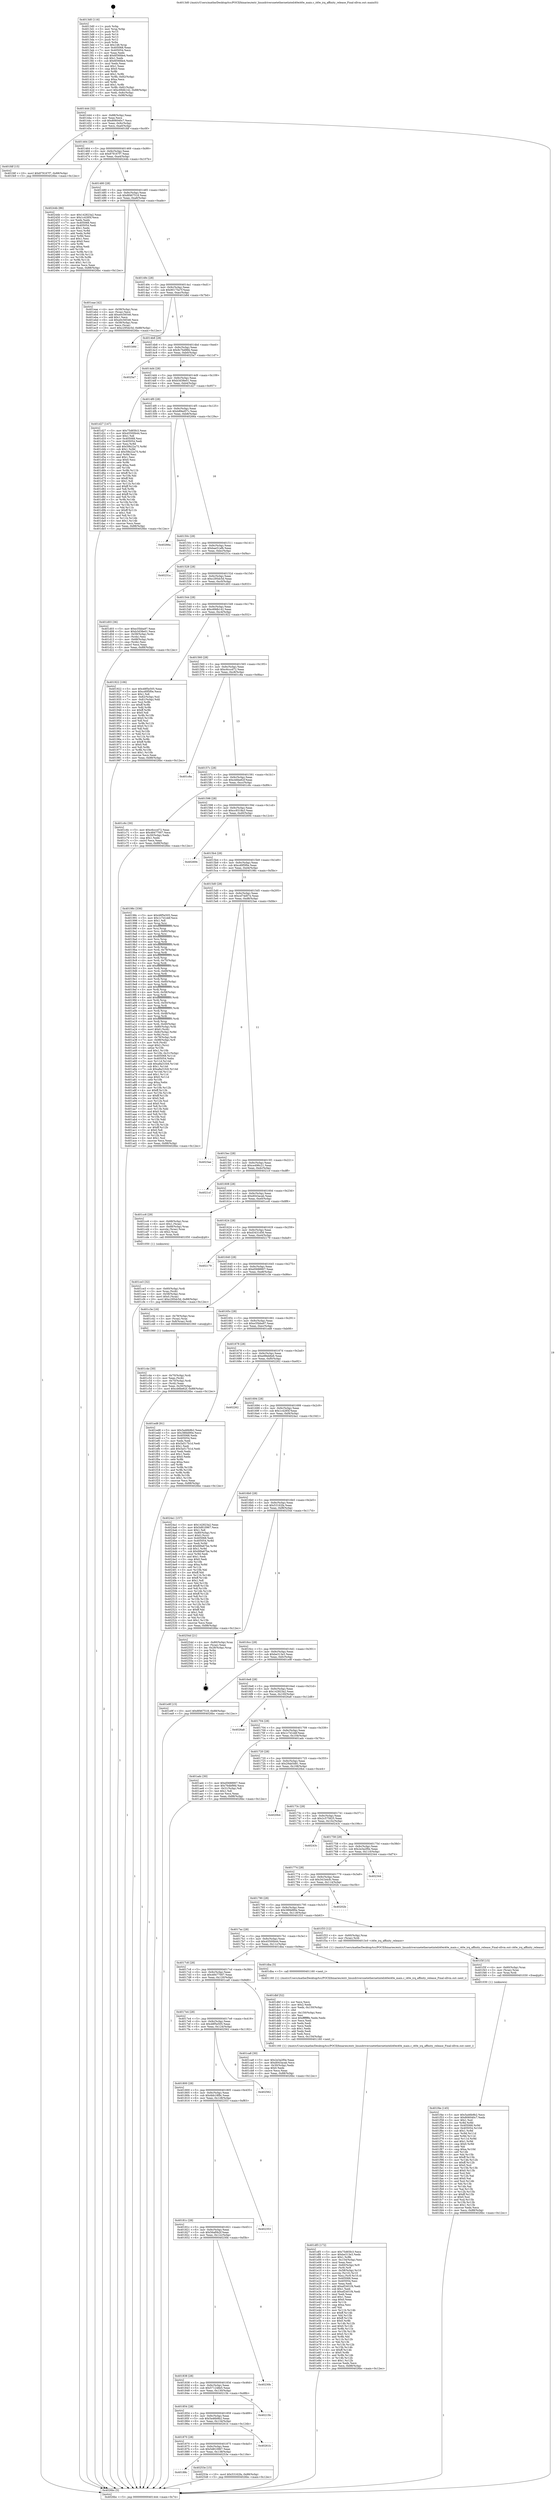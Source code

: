 digraph "0x4013d0" {
  label = "0x4013d0 (/mnt/c/Users/mathe/Desktop/tcc/POCII/binaries/extr_linuxdriversnetethernetinteli40ei40e_main.c_i40e_irq_affinity_release_Final-ollvm.out::main(0))"
  labelloc = "t"
  node[shape=record]

  Entry [label="",width=0.3,height=0.3,shape=circle,fillcolor=black,style=filled]
  "0x401444" [label="{
     0x401444 [32]\l
     | [instrs]\l
     &nbsp;&nbsp;0x401444 \<+6\>: mov -0x88(%rbp),%eax\l
     &nbsp;&nbsp;0x40144a \<+2\>: mov %eax,%ecx\l
     &nbsp;&nbsp;0x40144c \<+6\>: sub $0x806040c7,%ecx\l
     &nbsp;&nbsp;0x401452 \<+6\>: mov %eax,-0x9c(%rbp)\l
     &nbsp;&nbsp;0x401458 \<+6\>: mov %ecx,-0xa0(%rbp)\l
     &nbsp;&nbsp;0x40145e \<+6\>: je 0000000000401fdf \<main+0xc0f\>\l
  }"]
  "0x401fdf" [label="{
     0x401fdf [15]\l
     | [instrs]\l
     &nbsp;&nbsp;0x401fdf \<+10\>: movl $0x879167f7,-0x88(%rbp)\l
     &nbsp;&nbsp;0x401fe9 \<+5\>: jmp 00000000004026bc \<main+0x12ec\>\l
  }"]
  "0x401464" [label="{
     0x401464 [28]\l
     | [instrs]\l
     &nbsp;&nbsp;0x401464 \<+5\>: jmp 0000000000401469 \<main+0x99\>\l
     &nbsp;&nbsp;0x401469 \<+6\>: mov -0x9c(%rbp),%eax\l
     &nbsp;&nbsp;0x40146f \<+5\>: sub $0x879167f7,%eax\l
     &nbsp;&nbsp;0x401474 \<+6\>: mov %eax,-0xa4(%rbp)\l
     &nbsp;&nbsp;0x40147a \<+6\>: je 000000000040244b \<main+0x107b\>\l
  }"]
  Exit [label="",width=0.3,height=0.3,shape=circle,fillcolor=black,style=filled,peripheries=2]
  "0x40244b" [label="{
     0x40244b [86]\l
     | [instrs]\l
     &nbsp;&nbsp;0x40244b \<+5\>: mov $0x142823a2,%eax\l
     &nbsp;&nbsp;0x402450 \<+5\>: mov $0x1c4285f,%ecx\l
     &nbsp;&nbsp;0x402455 \<+2\>: xor %edx,%edx\l
     &nbsp;&nbsp;0x402457 \<+7\>: mov 0x405068,%esi\l
     &nbsp;&nbsp;0x40245e \<+7\>: mov 0x405054,%edi\l
     &nbsp;&nbsp;0x402465 \<+3\>: sub $0x1,%edx\l
     &nbsp;&nbsp;0x402468 \<+3\>: mov %esi,%r8d\l
     &nbsp;&nbsp;0x40246b \<+3\>: add %edx,%r8d\l
     &nbsp;&nbsp;0x40246e \<+4\>: imul %r8d,%esi\l
     &nbsp;&nbsp;0x402472 \<+3\>: and $0x1,%esi\l
     &nbsp;&nbsp;0x402475 \<+3\>: cmp $0x0,%esi\l
     &nbsp;&nbsp;0x402478 \<+4\>: sete %r9b\l
     &nbsp;&nbsp;0x40247c \<+3\>: cmp $0xa,%edi\l
     &nbsp;&nbsp;0x40247f \<+4\>: setl %r10b\l
     &nbsp;&nbsp;0x402483 \<+3\>: mov %r9b,%r11b\l
     &nbsp;&nbsp;0x402486 \<+3\>: and %r10b,%r11b\l
     &nbsp;&nbsp;0x402489 \<+3\>: xor %r10b,%r9b\l
     &nbsp;&nbsp;0x40248c \<+3\>: or %r9b,%r11b\l
     &nbsp;&nbsp;0x40248f \<+4\>: test $0x1,%r11b\l
     &nbsp;&nbsp;0x402493 \<+3\>: cmovne %ecx,%eax\l
     &nbsp;&nbsp;0x402496 \<+6\>: mov %eax,-0x88(%rbp)\l
     &nbsp;&nbsp;0x40249c \<+5\>: jmp 00000000004026bc \<main+0x12ec\>\l
  }"]
  "0x401480" [label="{
     0x401480 [28]\l
     | [instrs]\l
     &nbsp;&nbsp;0x401480 \<+5\>: jmp 0000000000401485 \<main+0xb5\>\l
     &nbsp;&nbsp;0x401485 \<+6\>: mov -0x9c(%rbp),%eax\l
     &nbsp;&nbsp;0x40148b \<+5\>: sub $0x8f467518,%eax\l
     &nbsp;&nbsp;0x401490 \<+6\>: mov %eax,-0xa8(%rbp)\l
     &nbsp;&nbsp;0x401496 \<+6\>: je 0000000000401eae \<main+0xade\>\l
  }"]
  "0x40188c" [label="{
     0x40188c\l
  }", style=dashed]
  "0x401eae" [label="{
     0x401eae [42]\l
     | [instrs]\l
     &nbsp;&nbsp;0x401eae \<+4\>: mov -0x58(%rbp),%rax\l
     &nbsp;&nbsp;0x401eb2 \<+2\>: mov (%rax),%ecx\l
     &nbsp;&nbsp;0x401eb4 \<+6\>: add $0xe0c56546,%ecx\l
     &nbsp;&nbsp;0x401eba \<+3\>: add $0x1,%ecx\l
     &nbsp;&nbsp;0x401ebd \<+6\>: sub $0xe0c56546,%ecx\l
     &nbsp;&nbsp;0x401ec3 \<+4\>: mov -0x58(%rbp),%rax\l
     &nbsp;&nbsp;0x401ec7 \<+2\>: mov %ecx,(%rax)\l
     &nbsp;&nbsp;0x401ec9 \<+10\>: movl $0xc295dc5d,-0x88(%rbp)\l
     &nbsp;&nbsp;0x401ed3 \<+5\>: jmp 00000000004026bc \<main+0x12ec\>\l
  }"]
  "0x40149c" [label="{
     0x40149c [28]\l
     | [instrs]\l
     &nbsp;&nbsp;0x40149c \<+5\>: jmp 00000000004014a1 \<main+0xd1\>\l
     &nbsp;&nbsp;0x4014a1 \<+6\>: mov -0x9c(%rbp),%eax\l
     &nbsp;&nbsp;0x4014a7 \<+5\>: sub $0x90175e7f,%eax\l
     &nbsp;&nbsp;0x4014ac \<+6\>: mov %eax,-0xac(%rbp)\l
     &nbsp;&nbsp;0x4014b2 \<+6\>: je 0000000000401b8d \<main+0x7bd\>\l
  }"]
  "0x40253e" [label="{
     0x40253e [15]\l
     | [instrs]\l
     &nbsp;&nbsp;0x40253e \<+10\>: movl $0x53162fa,-0x88(%rbp)\l
     &nbsp;&nbsp;0x402548 \<+5\>: jmp 00000000004026bc \<main+0x12ec\>\l
  }"]
  "0x401b8d" [label="{
     0x401b8d\l
  }", style=dashed]
  "0x4014b8" [label="{
     0x4014b8 [28]\l
     | [instrs]\l
     &nbsp;&nbsp;0x4014b8 \<+5\>: jmp 00000000004014bd \<main+0xed\>\l
     &nbsp;&nbsp;0x4014bd \<+6\>: mov -0x9c(%rbp),%eax\l
     &nbsp;&nbsp;0x4014c3 \<+5\>: sub $0x9c7bd96b,%eax\l
     &nbsp;&nbsp;0x4014c8 \<+6\>: mov %eax,-0xb0(%rbp)\l
     &nbsp;&nbsp;0x4014ce \<+6\>: je 00000000004025a7 \<main+0x11d7\>\l
  }"]
  "0x401870" [label="{
     0x401870 [28]\l
     | [instrs]\l
     &nbsp;&nbsp;0x401870 \<+5\>: jmp 0000000000401875 \<main+0x4a5\>\l
     &nbsp;&nbsp;0x401875 \<+6\>: mov -0x9c(%rbp),%eax\l
     &nbsp;&nbsp;0x40187b \<+5\>: sub $0x5d810967,%eax\l
     &nbsp;&nbsp;0x401880 \<+6\>: mov %eax,-0x138(%rbp)\l
     &nbsp;&nbsp;0x401886 \<+6\>: je 000000000040253e \<main+0x116e\>\l
  }"]
  "0x4025a7" [label="{
     0x4025a7\l
  }", style=dashed]
  "0x4014d4" [label="{
     0x4014d4 [28]\l
     | [instrs]\l
     &nbsp;&nbsp;0x4014d4 \<+5\>: jmp 00000000004014d9 \<main+0x109\>\l
     &nbsp;&nbsp;0x4014d9 \<+6\>: mov -0x9c(%rbp),%eax\l
     &nbsp;&nbsp;0x4014df \<+5\>: sub $0xb3d38e01,%eax\l
     &nbsp;&nbsp;0x4014e4 \<+6\>: mov %eax,-0xb4(%rbp)\l
     &nbsp;&nbsp;0x4014ea \<+6\>: je 0000000000401d27 \<main+0x957\>\l
  }"]
  "0x40261b" [label="{
     0x40261b\l
  }", style=dashed]
  "0x401d27" [label="{
     0x401d27 [147]\l
     | [instrs]\l
     &nbsp;&nbsp;0x401d27 \<+5\>: mov $0x75d65fc3,%eax\l
     &nbsp;&nbsp;0x401d2c \<+5\>: mov $0x45500b44,%ecx\l
     &nbsp;&nbsp;0x401d31 \<+2\>: mov $0x1,%dl\l
     &nbsp;&nbsp;0x401d33 \<+7\>: mov 0x405068,%esi\l
     &nbsp;&nbsp;0x401d3a \<+7\>: mov 0x405054,%edi\l
     &nbsp;&nbsp;0x401d41 \<+3\>: mov %esi,%r8d\l
     &nbsp;&nbsp;0x401d44 \<+7\>: add $0x59b22a75,%r8d\l
     &nbsp;&nbsp;0x401d4b \<+4\>: sub $0x1,%r8d\l
     &nbsp;&nbsp;0x401d4f \<+7\>: sub $0x59b22a75,%r8d\l
     &nbsp;&nbsp;0x401d56 \<+4\>: imul %r8d,%esi\l
     &nbsp;&nbsp;0x401d5a \<+3\>: and $0x1,%esi\l
     &nbsp;&nbsp;0x401d5d \<+3\>: cmp $0x0,%esi\l
     &nbsp;&nbsp;0x401d60 \<+4\>: sete %r9b\l
     &nbsp;&nbsp;0x401d64 \<+3\>: cmp $0xa,%edi\l
     &nbsp;&nbsp;0x401d67 \<+4\>: setl %r10b\l
     &nbsp;&nbsp;0x401d6b \<+3\>: mov %r9b,%r11b\l
     &nbsp;&nbsp;0x401d6e \<+4\>: xor $0xff,%r11b\l
     &nbsp;&nbsp;0x401d72 \<+3\>: mov %r10b,%bl\l
     &nbsp;&nbsp;0x401d75 \<+3\>: xor $0xff,%bl\l
     &nbsp;&nbsp;0x401d78 \<+3\>: xor $0x1,%dl\l
     &nbsp;&nbsp;0x401d7b \<+3\>: mov %r11b,%r14b\l
     &nbsp;&nbsp;0x401d7e \<+4\>: and $0xff,%r14b\l
     &nbsp;&nbsp;0x401d82 \<+3\>: and %dl,%r9b\l
     &nbsp;&nbsp;0x401d85 \<+3\>: mov %bl,%r15b\l
     &nbsp;&nbsp;0x401d88 \<+4\>: and $0xff,%r15b\l
     &nbsp;&nbsp;0x401d8c \<+3\>: and %dl,%r10b\l
     &nbsp;&nbsp;0x401d8f \<+3\>: or %r9b,%r14b\l
     &nbsp;&nbsp;0x401d92 \<+3\>: or %r10b,%r15b\l
     &nbsp;&nbsp;0x401d95 \<+3\>: xor %r15b,%r14b\l
     &nbsp;&nbsp;0x401d98 \<+3\>: or %bl,%r11b\l
     &nbsp;&nbsp;0x401d9b \<+4\>: xor $0xff,%r11b\l
     &nbsp;&nbsp;0x401d9f \<+3\>: or $0x1,%dl\l
     &nbsp;&nbsp;0x401da2 \<+3\>: and %dl,%r11b\l
     &nbsp;&nbsp;0x401da5 \<+3\>: or %r11b,%r14b\l
     &nbsp;&nbsp;0x401da8 \<+4\>: test $0x1,%r14b\l
     &nbsp;&nbsp;0x401dac \<+3\>: cmovne %ecx,%eax\l
     &nbsp;&nbsp;0x401daf \<+6\>: mov %eax,-0x88(%rbp)\l
     &nbsp;&nbsp;0x401db5 \<+5\>: jmp 00000000004026bc \<main+0x12ec\>\l
  }"]
  "0x4014f0" [label="{
     0x4014f0 [28]\l
     | [instrs]\l
     &nbsp;&nbsp;0x4014f0 \<+5\>: jmp 00000000004014f5 \<main+0x125\>\l
     &nbsp;&nbsp;0x4014f5 \<+6\>: mov -0x9c(%rbp),%eax\l
     &nbsp;&nbsp;0x4014fb \<+5\>: sub $0xb89ed57c,%eax\l
     &nbsp;&nbsp;0x401500 \<+6\>: mov %eax,-0xb8(%rbp)\l
     &nbsp;&nbsp;0x401506 \<+6\>: je 000000000040266a \<main+0x129a\>\l
  }"]
  "0x401854" [label="{
     0x401854 [28]\l
     | [instrs]\l
     &nbsp;&nbsp;0x401854 \<+5\>: jmp 0000000000401859 \<main+0x489\>\l
     &nbsp;&nbsp;0x401859 \<+6\>: mov -0x9c(%rbp),%eax\l
     &nbsp;&nbsp;0x40185f \<+5\>: sub $0x5a46b9b2,%eax\l
     &nbsp;&nbsp;0x401864 \<+6\>: mov %eax,-0x134(%rbp)\l
     &nbsp;&nbsp;0x40186a \<+6\>: je 000000000040261b \<main+0x124b\>\l
  }"]
  "0x40266a" [label="{
     0x40266a\l
  }", style=dashed]
  "0x40150c" [label="{
     0x40150c [28]\l
     | [instrs]\l
     &nbsp;&nbsp;0x40150c \<+5\>: jmp 0000000000401511 \<main+0x141\>\l
     &nbsp;&nbsp;0x401511 \<+6\>: mov -0x9c(%rbp),%eax\l
     &nbsp;&nbsp;0x401517 \<+5\>: sub $0xbae51afb,%eax\l
     &nbsp;&nbsp;0x40151c \<+6\>: mov %eax,-0xbc(%rbp)\l
     &nbsp;&nbsp;0x401522 \<+6\>: je 000000000040231a \<main+0xf4a\>\l
  }"]
  "0x40215b" [label="{
     0x40215b\l
  }", style=dashed]
  "0x40231a" [label="{
     0x40231a\l
  }", style=dashed]
  "0x401528" [label="{
     0x401528 [28]\l
     | [instrs]\l
     &nbsp;&nbsp;0x401528 \<+5\>: jmp 000000000040152d \<main+0x15d\>\l
     &nbsp;&nbsp;0x40152d \<+6\>: mov -0x9c(%rbp),%eax\l
     &nbsp;&nbsp;0x401533 \<+5\>: sub $0xc295dc5d,%eax\l
     &nbsp;&nbsp;0x401538 \<+6\>: mov %eax,-0xc0(%rbp)\l
     &nbsp;&nbsp;0x40153e \<+6\>: je 0000000000401d03 \<main+0x933\>\l
  }"]
  "0x401838" [label="{
     0x401838 [28]\l
     | [instrs]\l
     &nbsp;&nbsp;0x401838 \<+5\>: jmp 000000000040183d \<main+0x46d\>\l
     &nbsp;&nbsp;0x40183d \<+6\>: mov -0x9c(%rbp),%eax\l
     &nbsp;&nbsp;0x401843 \<+5\>: sub $0x571248e5,%eax\l
     &nbsp;&nbsp;0x401848 \<+6\>: mov %eax,-0x130(%rbp)\l
     &nbsp;&nbsp;0x40184e \<+6\>: je 000000000040215b \<main+0xd8b\>\l
  }"]
  "0x401d03" [label="{
     0x401d03 [36]\l
     | [instrs]\l
     &nbsp;&nbsp;0x401d03 \<+5\>: mov $0xe35bba97,%eax\l
     &nbsp;&nbsp;0x401d08 \<+5\>: mov $0xb3d38e01,%ecx\l
     &nbsp;&nbsp;0x401d0d \<+4\>: mov -0x58(%rbp),%rdx\l
     &nbsp;&nbsp;0x401d11 \<+2\>: mov (%rdx),%esi\l
     &nbsp;&nbsp;0x401d13 \<+4\>: mov -0x68(%rbp),%rdx\l
     &nbsp;&nbsp;0x401d17 \<+2\>: cmp (%rdx),%esi\l
     &nbsp;&nbsp;0x401d19 \<+3\>: cmovl %ecx,%eax\l
     &nbsp;&nbsp;0x401d1c \<+6\>: mov %eax,-0x88(%rbp)\l
     &nbsp;&nbsp;0x401d22 \<+5\>: jmp 00000000004026bc \<main+0x12ec\>\l
  }"]
  "0x401544" [label="{
     0x401544 [28]\l
     | [instrs]\l
     &nbsp;&nbsp;0x401544 \<+5\>: jmp 0000000000401549 \<main+0x179\>\l
     &nbsp;&nbsp;0x401549 \<+6\>: mov -0x9c(%rbp),%eax\l
     &nbsp;&nbsp;0x40154f \<+5\>: sub $0xc69db142,%eax\l
     &nbsp;&nbsp;0x401554 \<+6\>: mov %eax,-0xc4(%rbp)\l
     &nbsp;&nbsp;0x40155a \<+6\>: je 0000000000401922 \<main+0x552\>\l
  }"]
  "0x40230b" [label="{
     0x40230b\l
  }", style=dashed]
  "0x401922" [label="{
     0x401922 [106]\l
     | [instrs]\l
     &nbsp;&nbsp;0x401922 \<+5\>: mov $0x48f5e505,%eax\l
     &nbsp;&nbsp;0x401927 \<+5\>: mov $0xcd0f5f0e,%ecx\l
     &nbsp;&nbsp;0x40192c \<+2\>: mov $0x1,%dl\l
     &nbsp;&nbsp;0x40192e \<+7\>: mov -0x82(%rbp),%sil\l
     &nbsp;&nbsp;0x401935 \<+7\>: mov -0x81(%rbp),%dil\l
     &nbsp;&nbsp;0x40193c \<+3\>: mov %sil,%r8b\l
     &nbsp;&nbsp;0x40193f \<+4\>: xor $0xff,%r8b\l
     &nbsp;&nbsp;0x401943 \<+3\>: mov %dil,%r9b\l
     &nbsp;&nbsp;0x401946 \<+4\>: xor $0xff,%r9b\l
     &nbsp;&nbsp;0x40194a \<+3\>: xor $0x0,%dl\l
     &nbsp;&nbsp;0x40194d \<+3\>: mov %r8b,%r10b\l
     &nbsp;&nbsp;0x401950 \<+4\>: and $0x0,%r10b\l
     &nbsp;&nbsp;0x401954 \<+3\>: and %dl,%sil\l
     &nbsp;&nbsp;0x401957 \<+3\>: mov %r9b,%r11b\l
     &nbsp;&nbsp;0x40195a \<+4\>: and $0x0,%r11b\l
     &nbsp;&nbsp;0x40195e \<+3\>: and %dl,%dil\l
     &nbsp;&nbsp;0x401961 \<+3\>: or %sil,%r10b\l
     &nbsp;&nbsp;0x401964 \<+3\>: or %dil,%r11b\l
     &nbsp;&nbsp;0x401967 \<+3\>: xor %r11b,%r10b\l
     &nbsp;&nbsp;0x40196a \<+3\>: or %r9b,%r8b\l
     &nbsp;&nbsp;0x40196d \<+4\>: xor $0xff,%r8b\l
     &nbsp;&nbsp;0x401971 \<+3\>: or $0x0,%dl\l
     &nbsp;&nbsp;0x401974 \<+3\>: and %dl,%r8b\l
     &nbsp;&nbsp;0x401977 \<+3\>: or %r8b,%r10b\l
     &nbsp;&nbsp;0x40197a \<+4\>: test $0x1,%r10b\l
     &nbsp;&nbsp;0x40197e \<+3\>: cmovne %ecx,%eax\l
     &nbsp;&nbsp;0x401981 \<+6\>: mov %eax,-0x88(%rbp)\l
     &nbsp;&nbsp;0x401987 \<+5\>: jmp 00000000004026bc \<main+0x12ec\>\l
  }"]
  "0x401560" [label="{
     0x401560 [28]\l
     | [instrs]\l
     &nbsp;&nbsp;0x401560 \<+5\>: jmp 0000000000401565 \<main+0x195\>\l
     &nbsp;&nbsp;0x401565 \<+6\>: mov -0x9c(%rbp),%eax\l
     &nbsp;&nbsp;0x40156b \<+5\>: sub $0xc6cccd72,%eax\l
     &nbsp;&nbsp;0x401570 \<+6\>: mov %eax,-0xc8(%rbp)\l
     &nbsp;&nbsp;0x401576 \<+6\>: je 0000000000401c8a \<main+0x8ba\>\l
  }"]
  "0x4026bc" [label="{
     0x4026bc [5]\l
     | [instrs]\l
     &nbsp;&nbsp;0x4026bc \<+5\>: jmp 0000000000401444 \<main+0x74\>\l
  }"]
  "0x4013d0" [label="{
     0x4013d0 [116]\l
     | [instrs]\l
     &nbsp;&nbsp;0x4013d0 \<+1\>: push %rbp\l
     &nbsp;&nbsp;0x4013d1 \<+3\>: mov %rsp,%rbp\l
     &nbsp;&nbsp;0x4013d4 \<+2\>: push %r15\l
     &nbsp;&nbsp;0x4013d6 \<+2\>: push %r14\l
     &nbsp;&nbsp;0x4013d8 \<+2\>: push %r13\l
     &nbsp;&nbsp;0x4013da \<+2\>: push %r12\l
     &nbsp;&nbsp;0x4013dc \<+1\>: push %rbx\l
     &nbsp;&nbsp;0x4013dd \<+7\>: sub $0x148,%rsp\l
     &nbsp;&nbsp;0x4013e4 \<+7\>: mov 0x405068,%eax\l
     &nbsp;&nbsp;0x4013eb \<+7\>: mov 0x405054,%ecx\l
     &nbsp;&nbsp;0x4013f2 \<+2\>: mov %eax,%edx\l
     &nbsp;&nbsp;0x4013f4 \<+6\>: add $0x6f36fde4,%edx\l
     &nbsp;&nbsp;0x4013fa \<+3\>: sub $0x1,%edx\l
     &nbsp;&nbsp;0x4013fd \<+6\>: sub $0x6f36fde4,%edx\l
     &nbsp;&nbsp;0x401403 \<+3\>: imul %edx,%eax\l
     &nbsp;&nbsp;0x401406 \<+3\>: and $0x1,%eax\l
     &nbsp;&nbsp;0x401409 \<+3\>: cmp $0x0,%eax\l
     &nbsp;&nbsp;0x40140c \<+4\>: sete %r8b\l
     &nbsp;&nbsp;0x401410 \<+4\>: and $0x1,%r8b\l
     &nbsp;&nbsp;0x401414 \<+7\>: mov %r8b,-0x82(%rbp)\l
     &nbsp;&nbsp;0x40141b \<+3\>: cmp $0xa,%ecx\l
     &nbsp;&nbsp;0x40141e \<+4\>: setl %r8b\l
     &nbsp;&nbsp;0x401422 \<+4\>: and $0x1,%r8b\l
     &nbsp;&nbsp;0x401426 \<+7\>: mov %r8b,-0x81(%rbp)\l
     &nbsp;&nbsp;0x40142d \<+10\>: movl $0xc69db142,-0x88(%rbp)\l
     &nbsp;&nbsp;0x401437 \<+6\>: mov %edi,-0x8c(%rbp)\l
     &nbsp;&nbsp;0x40143d \<+7\>: mov %rsi,-0x98(%rbp)\l
  }"]
  "0x40181c" [label="{
     0x40181c [28]\l
     | [instrs]\l
     &nbsp;&nbsp;0x40181c \<+5\>: jmp 0000000000401821 \<main+0x451\>\l
     &nbsp;&nbsp;0x401821 \<+6\>: mov -0x9c(%rbp),%eax\l
     &nbsp;&nbsp;0x401827 \<+5\>: sub $0x56af0b2f,%eax\l
     &nbsp;&nbsp;0x40182c \<+6\>: mov %eax,-0x12c(%rbp)\l
     &nbsp;&nbsp;0x401832 \<+6\>: je 000000000040230b \<main+0xf3b\>\l
  }"]
  "0x401c8a" [label="{
     0x401c8a\l
  }", style=dashed]
  "0x40157c" [label="{
     0x40157c [28]\l
     | [instrs]\l
     &nbsp;&nbsp;0x40157c \<+5\>: jmp 0000000000401581 \<main+0x1b1\>\l
     &nbsp;&nbsp;0x401581 \<+6\>: mov -0x9c(%rbp),%eax\l
     &nbsp;&nbsp;0x401587 \<+5\>: sub $0xcb6be62f,%eax\l
     &nbsp;&nbsp;0x40158c \<+6\>: mov %eax,-0xcc(%rbp)\l
     &nbsp;&nbsp;0x401592 \<+6\>: je 0000000000401c6c \<main+0x89c\>\l
  }"]
  "0x402353" [label="{
     0x402353\l
  }", style=dashed]
  "0x401c6c" [label="{
     0x401c6c [30]\l
     | [instrs]\l
     &nbsp;&nbsp;0x401c6c \<+5\>: mov $0xc6cccd72,%eax\l
     &nbsp;&nbsp;0x401c71 \<+5\>: mov $0x48477007,%ecx\l
     &nbsp;&nbsp;0x401c76 \<+3\>: mov -0x30(%rbp),%edx\l
     &nbsp;&nbsp;0x401c79 \<+3\>: cmp $0x1,%edx\l
     &nbsp;&nbsp;0x401c7c \<+3\>: cmovl %ecx,%eax\l
     &nbsp;&nbsp;0x401c7f \<+6\>: mov %eax,-0x88(%rbp)\l
     &nbsp;&nbsp;0x401c85 \<+5\>: jmp 00000000004026bc \<main+0x12ec\>\l
  }"]
  "0x401598" [label="{
     0x401598 [28]\l
     | [instrs]\l
     &nbsp;&nbsp;0x401598 \<+5\>: jmp 000000000040159d \<main+0x1cd\>\l
     &nbsp;&nbsp;0x40159d \<+6\>: mov -0x9c(%rbp),%eax\l
     &nbsp;&nbsp;0x4015a3 \<+5\>: sub $0xcc9318a3,%eax\l
     &nbsp;&nbsp;0x4015a8 \<+6\>: mov %eax,-0xd0(%rbp)\l
     &nbsp;&nbsp;0x4015ae \<+6\>: je 0000000000402694 \<main+0x12c4\>\l
  }"]
  "0x401800" [label="{
     0x401800 [28]\l
     | [instrs]\l
     &nbsp;&nbsp;0x401800 \<+5\>: jmp 0000000000401805 \<main+0x435\>\l
     &nbsp;&nbsp;0x401805 \<+6\>: mov -0x9c(%rbp),%eax\l
     &nbsp;&nbsp;0x40180b \<+5\>: sub $0x4bb18f9c,%eax\l
     &nbsp;&nbsp;0x401810 \<+6\>: mov %eax,-0x128(%rbp)\l
     &nbsp;&nbsp;0x401816 \<+6\>: je 0000000000402353 \<main+0xf83\>\l
  }"]
  "0x402694" [label="{
     0x402694\l
  }", style=dashed]
  "0x4015b4" [label="{
     0x4015b4 [28]\l
     | [instrs]\l
     &nbsp;&nbsp;0x4015b4 \<+5\>: jmp 00000000004015b9 \<main+0x1e9\>\l
     &nbsp;&nbsp;0x4015b9 \<+6\>: mov -0x9c(%rbp),%eax\l
     &nbsp;&nbsp;0x4015bf \<+5\>: sub $0xcd0f5f0e,%eax\l
     &nbsp;&nbsp;0x4015c4 \<+6\>: mov %eax,-0xd4(%rbp)\l
     &nbsp;&nbsp;0x4015ca \<+6\>: je 000000000040198c \<main+0x5bc\>\l
  }"]
  "0x402562" [label="{
     0x402562\l
  }", style=dashed]
  "0x40198c" [label="{
     0x40198c [336]\l
     | [instrs]\l
     &nbsp;&nbsp;0x40198c \<+5\>: mov $0x48f5e505,%eax\l
     &nbsp;&nbsp;0x401991 \<+5\>: mov $0x1c7d1ddf,%ecx\l
     &nbsp;&nbsp;0x401996 \<+2\>: mov $0x1,%dl\l
     &nbsp;&nbsp;0x401998 \<+3\>: mov %rsp,%rsi\l
     &nbsp;&nbsp;0x40199b \<+4\>: add $0xfffffffffffffff0,%rsi\l
     &nbsp;&nbsp;0x40199f \<+3\>: mov %rsi,%rsp\l
     &nbsp;&nbsp;0x4019a2 \<+4\>: mov %rsi,-0x80(%rbp)\l
     &nbsp;&nbsp;0x4019a6 \<+3\>: mov %rsp,%rsi\l
     &nbsp;&nbsp;0x4019a9 \<+4\>: add $0xfffffffffffffff0,%rsi\l
     &nbsp;&nbsp;0x4019ad \<+3\>: mov %rsi,%rsp\l
     &nbsp;&nbsp;0x4019b0 \<+3\>: mov %rsp,%rdi\l
     &nbsp;&nbsp;0x4019b3 \<+4\>: add $0xfffffffffffffff0,%rdi\l
     &nbsp;&nbsp;0x4019b7 \<+3\>: mov %rdi,%rsp\l
     &nbsp;&nbsp;0x4019ba \<+4\>: mov %rdi,-0x78(%rbp)\l
     &nbsp;&nbsp;0x4019be \<+3\>: mov %rsp,%rdi\l
     &nbsp;&nbsp;0x4019c1 \<+4\>: add $0xfffffffffffffff0,%rdi\l
     &nbsp;&nbsp;0x4019c5 \<+3\>: mov %rdi,%rsp\l
     &nbsp;&nbsp;0x4019c8 \<+4\>: mov %rdi,-0x70(%rbp)\l
     &nbsp;&nbsp;0x4019cc \<+3\>: mov %rsp,%rdi\l
     &nbsp;&nbsp;0x4019cf \<+4\>: add $0xfffffffffffffff0,%rdi\l
     &nbsp;&nbsp;0x4019d3 \<+3\>: mov %rdi,%rsp\l
     &nbsp;&nbsp;0x4019d6 \<+4\>: mov %rdi,-0x68(%rbp)\l
     &nbsp;&nbsp;0x4019da \<+3\>: mov %rsp,%rdi\l
     &nbsp;&nbsp;0x4019dd \<+4\>: add $0xfffffffffffffff0,%rdi\l
     &nbsp;&nbsp;0x4019e1 \<+3\>: mov %rdi,%rsp\l
     &nbsp;&nbsp;0x4019e4 \<+4\>: mov %rdi,-0x60(%rbp)\l
     &nbsp;&nbsp;0x4019e8 \<+3\>: mov %rsp,%rdi\l
     &nbsp;&nbsp;0x4019eb \<+4\>: add $0xfffffffffffffff0,%rdi\l
     &nbsp;&nbsp;0x4019ef \<+3\>: mov %rdi,%rsp\l
     &nbsp;&nbsp;0x4019f2 \<+4\>: mov %rdi,-0x58(%rbp)\l
     &nbsp;&nbsp;0x4019f6 \<+3\>: mov %rsp,%rdi\l
     &nbsp;&nbsp;0x4019f9 \<+4\>: add $0xfffffffffffffff0,%rdi\l
     &nbsp;&nbsp;0x4019fd \<+3\>: mov %rdi,%rsp\l
     &nbsp;&nbsp;0x401a00 \<+4\>: mov %rdi,-0x50(%rbp)\l
     &nbsp;&nbsp;0x401a04 \<+3\>: mov %rsp,%rdi\l
     &nbsp;&nbsp;0x401a07 \<+4\>: add $0xfffffffffffffff0,%rdi\l
     &nbsp;&nbsp;0x401a0b \<+3\>: mov %rdi,%rsp\l
     &nbsp;&nbsp;0x401a0e \<+4\>: mov %rdi,-0x48(%rbp)\l
     &nbsp;&nbsp;0x401a12 \<+3\>: mov %rsp,%rdi\l
     &nbsp;&nbsp;0x401a15 \<+4\>: add $0xfffffffffffffff0,%rdi\l
     &nbsp;&nbsp;0x401a19 \<+3\>: mov %rdi,%rsp\l
     &nbsp;&nbsp;0x401a1c \<+4\>: mov %rdi,-0x40(%rbp)\l
     &nbsp;&nbsp;0x401a20 \<+4\>: mov -0x80(%rbp),%rdi\l
     &nbsp;&nbsp;0x401a24 \<+6\>: movl $0x0,(%rdi)\l
     &nbsp;&nbsp;0x401a2a \<+7\>: mov -0x8c(%rbp),%r8d\l
     &nbsp;&nbsp;0x401a31 \<+3\>: mov %r8d,(%rsi)\l
     &nbsp;&nbsp;0x401a34 \<+4\>: mov -0x78(%rbp),%rdi\l
     &nbsp;&nbsp;0x401a38 \<+7\>: mov -0x98(%rbp),%r9\l
     &nbsp;&nbsp;0x401a3f \<+3\>: mov %r9,(%rdi)\l
     &nbsp;&nbsp;0x401a42 \<+3\>: cmpl $0x2,(%rsi)\l
     &nbsp;&nbsp;0x401a45 \<+4\>: setne %r10b\l
     &nbsp;&nbsp;0x401a49 \<+4\>: and $0x1,%r10b\l
     &nbsp;&nbsp;0x401a4d \<+4\>: mov %r10b,-0x31(%rbp)\l
     &nbsp;&nbsp;0x401a51 \<+8\>: mov 0x405068,%r11d\l
     &nbsp;&nbsp;0x401a59 \<+7\>: mov 0x405054,%ebx\l
     &nbsp;&nbsp;0x401a60 \<+3\>: mov %r11d,%r14d\l
     &nbsp;&nbsp;0x401a63 \<+7\>: add $0xa8a31fc6,%r14d\l
     &nbsp;&nbsp;0x401a6a \<+4\>: sub $0x1,%r14d\l
     &nbsp;&nbsp;0x401a6e \<+7\>: sub $0xa8a31fc6,%r14d\l
     &nbsp;&nbsp;0x401a75 \<+4\>: imul %r14d,%r11d\l
     &nbsp;&nbsp;0x401a79 \<+4\>: and $0x1,%r11d\l
     &nbsp;&nbsp;0x401a7d \<+4\>: cmp $0x0,%r11d\l
     &nbsp;&nbsp;0x401a81 \<+4\>: sete %r10b\l
     &nbsp;&nbsp;0x401a85 \<+3\>: cmp $0xa,%ebx\l
     &nbsp;&nbsp;0x401a88 \<+4\>: setl %r15b\l
     &nbsp;&nbsp;0x401a8c \<+3\>: mov %r10b,%r12b\l
     &nbsp;&nbsp;0x401a8f \<+4\>: xor $0xff,%r12b\l
     &nbsp;&nbsp;0x401a93 \<+3\>: mov %r15b,%r13b\l
     &nbsp;&nbsp;0x401a96 \<+4\>: xor $0xff,%r13b\l
     &nbsp;&nbsp;0x401a9a \<+3\>: xor $0x0,%dl\l
     &nbsp;&nbsp;0x401a9d \<+3\>: mov %r12b,%sil\l
     &nbsp;&nbsp;0x401aa0 \<+4\>: and $0x0,%sil\l
     &nbsp;&nbsp;0x401aa4 \<+3\>: and %dl,%r10b\l
     &nbsp;&nbsp;0x401aa7 \<+3\>: mov %r13b,%dil\l
     &nbsp;&nbsp;0x401aaa \<+4\>: and $0x0,%dil\l
     &nbsp;&nbsp;0x401aae \<+3\>: and %dl,%r15b\l
     &nbsp;&nbsp;0x401ab1 \<+3\>: or %r10b,%sil\l
     &nbsp;&nbsp;0x401ab4 \<+3\>: or %r15b,%dil\l
     &nbsp;&nbsp;0x401ab7 \<+3\>: xor %dil,%sil\l
     &nbsp;&nbsp;0x401aba \<+3\>: or %r13b,%r12b\l
     &nbsp;&nbsp;0x401abd \<+4\>: xor $0xff,%r12b\l
     &nbsp;&nbsp;0x401ac1 \<+3\>: or $0x0,%dl\l
     &nbsp;&nbsp;0x401ac4 \<+3\>: and %dl,%r12b\l
     &nbsp;&nbsp;0x401ac7 \<+3\>: or %r12b,%sil\l
     &nbsp;&nbsp;0x401aca \<+4\>: test $0x1,%sil\l
     &nbsp;&nbsp;0x401ace \<+3\>: cmovne %ecx,%eax\l
     &nbsp;&nbsp;0x401ad1 \<+6\>: mov %eax,-0x88(%rbp)\l
     &nbsp;&nbsp;0x401ad7 \<+5\>: jmp 00000000004026bc \<main+0x12ec\>\l
  }"]
  "0x4015d0" [label="{
     0x4015d0 [28]\l
     | [instrs]\l
     &nbsp;&nbsp;0x4015d0 \<+5\>: jmp 00000000004015d5 \<main+0x205\>\l
     &nbsp;&nbsp;0x4015d5 \<+6\>: mov -0x9c(%rbp),%eax\l
     &nbsp;&nbsp;0x4015db \<+5\>: sub $0xcd74d07e,%eax\l
     &nbsp;&nbsp;0x4015e0 \<+6\>: mov %eax,-0xd8(%rbp)\l
     &nbsp;&nbsp;0x4015e6 \<+6\>: je 00000000004023ae \<main+0xfde\>\l
  }"]
  "0x401f4e" [label="{
     0x401f4e [145]\l
     | [instrs]\l
     &nbsp;&nbsp;0x401f4e \<+5\>: mov $0x5a46b9b2,%ecx\l
     &nbsp;&nbsp;0x401f53 \<+5\>: mov $0x806040c7,%edx\l
     &nbsp;&nbsp;0x401f58 \<+3\>: mov $0x1,%sil\l
     &nbsp;&nbsp;0x401f5b \<+3\>: xor %r8d,%r8d\l
     &nbsp;&nbsp;0x401f5e \<+8\>: mov 0x405068,%r9d\l
     &nbsp;&nbsp;0x401f66 \<+8\>: mov 0x405054,%r10d\l
     &nbsp;&nbsp;0x401f6e \<+4\>: sub $0x1,%r8d\l
     &nbsp;&nbsp;0x401f72 \<+3\>: mov %r9d,%r11d\l
     &nbsp;&nbsp;0x401f75 \<+3\>: add %r8d,%r11d\l
     &nbsp;&nbsp;0x401f78 \<+4\>: imul %r11d,%r9d\l
     &nbsp;&nbsp;0x401f7c \<+4\>: and $0x1,%r9d\l
     &nbsp;&nbsp;0x401f80 \<+4\>: cmp $0x0,%r9d\l
     &nbsp;&nbsp;0x401f84 \<+3\>: sete %bl\l
     &nbsp;&nbsp;0x401f87 \<+4\>: cmp $0xa,%r10d\l
     &nbsp;&nbsp;0x401f8b \<+4\>: setl %r14b\l
     &nbsp;&nbsp;0x401f8f \<+3\>: mov %bl,%r15b\l
     &nbsp;&nbsp;0x401f92 \<+4\>: xor $0xff,%r15b\l
     &nbsp;&nbsp;0x401f96 \<+3\>: mov %r14b,%r12b\l
     &nbsp;&nbsp;0x401f99 \<+4\>: xor $0xff,%r12b\l
     &nbsp;&nbsp;0x401f9d \<+4\>: xor $0x0,%sil\l
     &nbsp;&nbsp;0x401fa1 \<+3\>: mov %r15b,%r13b\l
     &nbsp;&nbsp;0x401fa4 \<+4\>: and $0x0,%r13b\l
     &nbsp;&nbsp;0x401fa8 \<+3\>: and %sil,%bl\l
     &nbsp;&nbsp;0x401fab \<+3\>: mov %r12b,%al\l
     &nbsp;&nbsp;0x401fae \<+2\>: and $0x0,%al\l
     &nbsp;&nbsp;0x401fb0 \<+3\>: and %sil,%r14b\l
     &nbsp;&nbsp;0x401fb3 \<+3\>: or %bl,%r13b\l
     &nbsp;&nbsp;0x401fb6 \<+3\>: or %r14b,%al\l
     &nbsp;&nbsp;0x401fb9 \<+3\>: xor %al,%r13b\l
     &nbsp;&nbsp;0x401fbc \<+3\>: or %r12b,%r15b\l
     &nbsp;&nbsp;0x401fbf \<+4\>: xor $0xff,%r15b\l
     &nbsp;&nbsp;0x401fc3 \<+4\>: or $0x0,%sil\l
     &nbsp;&nbsp;0x401fc7 \<+3\>: and %sil,%r15b\l
     &nbsp;&nbsp;0x401fca \<+3\>: or %r15b,%r13b\l
     &nbsp;&nbsp;0x401fcd \<+4\>: test $0x1,%r13b\l
     &nbsp;&nbsp;0x401fd1 \<+3\>: cmovne %edx,%ecx\l
     &nbsp;&nbsp;0x401fd4 \<+6\>: mov %ecx,-0x88(%rbp)\l
     &nbsp;&nbsp;0x401fda \<+5\>: jmp 00000000004026bc \<main+0x12ec\>\l
  }"]
  "0x401f3f" [label="{
     0x401f3f [15]\l
     | [instrs]\l
     &nbsp;&nbsp;0x401f3f \<+4\>: mov -0x60(%rbp),%rax\l
     &nbsp;&nbsp;0x401f43 \<+3\>: mov (%rax),%rax\l
     &nbsp;&nbsp;0x401f46 \<+3\>: mov %rax,%rdi\l
     &nbsp;&nbsp;0x401f49 \<+5\>: call 0000000000401030 \<free@plt\>\l
     | [calls]\l
     &nbsp;&nbsp;0x401030 \{1\} (unknown)\l
  }"]
  "0x4023ae" [label="{
     0x4023ae\l
  }", style=dashed]
  "0x4015ec" [label="{
     0x4015ec [28]\l
     | [instrs]\l
     &nbsp;&nbsp;0x4015ec \<+5\>: jmp 00000000004015f1 \<main+0x221\>\l
     &nbsp;&nbsp;0x4015f1 \<+6\>: mov -0x9c(%rbp),%eax\l
     &nbsp;&nbsp;0x4015f7 \<+5\>: sub $0xce496c21,%eax\l
     &nbsp;&nbsp;0x4015fc \<+6\>: mov %eax,-0xdc(%rbp)\l
     &nbsp;&nbsp;0x401602 \<+6\>: je 00000000004021cf \<main+0xdff\>\l
  }"]
  "0x401df3" [label="{
     0x401df3 [172]\l
     | [instrs]\l
     &nbsp;&nbsp;0x401df3 \<+5\>: mov $0x75d65fc3,%ecx\l
     &nbsp;&nbsp;0x401df8 \<+5\>: mov $0xbe313e3,%edx\l
     &nbsp;&nbsp;0x401dfd \<+3\>: mov $0x1,%r8b\l
     &nbsp;&nbsp;0x401e00 \<+6\>: mov -0x154(%rbp),%esi\l
     &nbsp;&nbsp;0x401e06 \<+3\>: imul %eax,%esi\l
     &nbsp;&nbsp;0x401e09 \<+4\>: mov -0x60(%rbp),%r9\l
     &nbsp;&nbsp;0x401e0d \<+3\>: mov (%r9),%r9\l
     &nbsp;&nbsp;0x401e10 \<+4\>: mov -0x58(%rbp),%r10\l
     &nbsp;&nbsp;0x401e14 \<+3\>: movslq (%r10),%r10\l
     &nbsp;&nbsp;0x401e17 \<+4\>: mov %esi,(%r9,%r10,4)\l
     &nbsp;&nbsp;0x401e1b \<+7\>: mov 0x405068,%eax\l
     &nbsp;&nbsp;0x401e22 \<+7\>: mov 0x405054,%esi\l
     &nbsp;&nbsp;0x401e29 \<+2\>: mov %eax,%edi\l
     &nbsp;&nbsp;0x401e2b \<+6\>: add $0xef2401f4,%edi\l
     &nbsp;&nbsp;0x401e31 \<+3\>: sub $0x1,%edi\l
     &nbsp;&nbsp;0x401e34 \<+6\>: sub $0xef2401f4,%edi\l
     &nbsp;&nbsp;0x401e3a \<+3\>: imul %edi,%eax\l
     &nbsp;&nbsp;0x401e3d \<+3\>: and $0x1,%eax\l
     &nbsp;&nbsp;0x401e40 \<+3\>: cmp $0x0,%eax\l
     &nbsp;&nbsp;0x401e43 \<+4\>: sete %r11b\l
     &nbsp;&nbsp;0x401e47 \<+3\>: cmp $0xa,%esi\l
     &nbsp;&nbsp;0x401e4a \<+3\>: setl %bl\l
     &nbsp;&nbsp;0x401e4d \<+3\>: mov %r11b,%r14b\l
     &nbsp;&nbsp;0x401e50 \<+4\>: xor $0xff,%r14b\l
     &nbsp;&nbsp;0x401e54 \<+3\>: mov %bl,%r15b\l
     &nbsp;&nbsp;0x401e57 \<+4\>: xor $0xff,%r15b\l
     &nbsp;&nbsp;0x401e5b \<+4\>: xor $0x0,%r8b\l
     &nbsp;&nbsp;0x401e5f \<+3\>: mov %r14b,%r12b\l
     &nbsp;&nbsp;0x401e62 \<+4\>: and $0x0,%r12b\l
     &nbsp;&nbsp;0x401e66 \<+3\>: and %r8b,%r11b\l
     &nbsp;&nbsp;0x401e69 \<+3\>: mov %r15b,%r13b\l
     &nbsp;&nbsp;0x401e6c \<+4\>: and $0x0,%r13b\l
     &nbsp;&nbsp;0x401e70 \<+3\>: and %r8b,%bl\l
     &nbsp;&nbsp;0x401e73 \<+3\>: or %r11b,%r12b\l
     &nbsp;&nbsp;0x401e76 \<+3\>: or %bl,%r13b\l
     &nbsp;&nbsp;0x401e79 \<+3\>: xor %r13b,%r12b\l
     &nbsp;&nbsp;0x401e7c \<+3\>: or %r15b,%r14b\l
     &nbsp;&nbsp;0x401e7f \<+4\>: xor $0xff,%r14b\l
     &nbsp;&nbsp;0x401e83 \<+4\>: or $0x0,%r8b\l
     &nbsp;&nbsp;0x401e87 \<+3\>: and %r8b,%r14b\l
     &nbsp;&nbsp;0x401e8a \<+3\>: or %r14b,%r12b\l
     &nbsp;&nbsp;0x401e8d \<+4\>: test $0x1,%r12b\l
     &nbsp;&nbsp;0x401e91 \<+3\>: cmovne %edx,%ecx\l
     &nbsp;&nbsp;0x401e94 \<+6\>: mov %ecx,-0x88(%rbp)\l
     &nbsp;&nbsp;0x401e9a \<+5\>: jmp 00000000004026bc \<main+0x12ec\>\l
  }"]
  "0x4021cf" [label="{
     0x4021cf\l
  }", style=dashed]
  "0x401608" [label="{
     0x401608 [28]\l
     | [instrs]\l
     &nbsp;&nbsp;0x401608 \<+5\>: jmp 000000000040160d \<main+0x23d\>\l
     &nbsp;&nbsp;0x40160d \<+6\>: mov -0x9c(%rbp),%eax\l
     &nbsp;&nbsp;0x401613 \<+5\>: sub $0xd043acab,%eax\l
     &nbsp;&nbsp;0x401618 \<+6\>: mov %eax,-0xe0(%rbp)\l
     &nbsp;&nbsp;0x40161e \<+6\>: je 0000000000401cc6 \<main+0x8f6\>\l
  }"]
  "0x401dbf" [label="{
     0x401dbf [52]\l
     | [instrs]\l
     &nbsp;&nbsp;0x401dbf \<+2\>: xor %ecx,%ecx\l
     &nbsp;&nbsp;0x401dc1 \<+5\>: mov $0x2,%edx\l
     &nbsp;&nbsp;0x401dc6 \<+6\>: mov %edx,-0x150(%rbp)\l
     &nbsp;&nbsp;0x401dcc \<+1\>: cltd\l
     &nbsp;&nbsp;0x401dcd \<+6\>: mov -0x150(%rbp),%esi\l
     &nbsp;&nbsp;0x401dd3 \<+2\>: idiv %esi\l
     &nbsp;&nbsp;0x401dd5 \<+6\>: imul $0xfffffffe,%edx,%edx\l
     &nbsp;&nbsp;0x401ddb \<+2\>: mov %ecx,%edi\l
     &nbsp;&nbsp;0x401ddd \<+2\>: sub %edx,%edi\l
     &nbsp;&nbsp;0x401ddf \<+2\>: mov %ecx,%edx\l
     &nbsp;&nbsp;0x401de1 \<+3\>: sub $0x1,%edx\l
     &nbsp;&nbsp;0x401de4 \<+2\>: add %edx,%edi\l
     &nbsp;&nbsp;0x401de6 \<+2\>: sub %edi,%ecx\l
     &nbsp;&nbsp;0x401de8 \<+6\>: mov %ecx,-0x154(%rbp)\l
     &nbsp;&nbsp;0x401dee \<+5\>: call 0000000000401160 \<next_i\>\l
     | [calls]\l
     &nbsp;&nbsp;0x401160 \{1\} (/mnt/c/Users/mathe/Desktop/tcc/POCII/binaries/extr_linuxdriversnetethernetinteli40ei40e_main.c_i40e_irq_affinity_release_Final-ollvm.out::next_i)\l
  }"]
  "0x401cc6" [label="{
     0x401cc6 [29]\l
     | [instrs]\l
     &nbsp;&nbsp;0x401cc6 \<+4\>: mov -0x68(%rbp),%rax\l
     &nbsp;&nbsp;0x401cca \<+6\>: movl $0x1,(%rax)\l
     &nbsp;&nbsp;0x401cd0 \<+4\>: mov -0x68(%rbp),%rax\l
     &nbsp;&nbsp;0x401cd4 \<+3\>: movslq (%rax),%rax\l
     &nbsp;&nbsp;0x401cd7 \<+4\>: shl $0x2,%rax\l
     &nbsp;&nbsp;0x401cdb \<+3\>: mov %rax,%rdi\l
     &nbsp;&nbsp;0x401cde \<+5\>: call 0000000000401050 \<malloc@plt\>\l
     | [calls]\l
     &nbsp;&nbsp;0x401050 \{1\} (unknown)\l
  }"]
  "0x401624" [label="{
     0x401624 [28]\l
     | [instrs]\l
     &nbsp;&nbsp;0x401624 \<+5\>: jmp 0000000000401629 \<main+0x259\>\l
     &nbsp;&nbsp;0x401629 \<+6\>: mov -0x9c(%rbp),%eax\l
     &nbsp;&nbsp;0x40162f \<+5\>: sub $0xd3431d56,%eax\l
     &nbsp;&nbsp;0x401634 \<+6\>: mov %eax,-0xe4(%rbp)\l
     &nbsp;&nbsp;0x40163a \<+6\>: je 0000000000402179 \<main+0xda9\>\l
  }"]
  "0x401ce3" [label="{
     0x401ce3 [32]\l
     | [instrs]\l
     &nbsp;&nbsp;0x401ce3 \<+4\>: mov -0x60(%rbp),%rdi\l
     &nbsp;&nbsp;0x401ce7 \<+3\>: mov %rax,(%rdi)\l
     &nbsp;&nbsp;0x401cea \<+4\>: mov -0x58(%rbp),%rax\l
     &nbsp;&nbsp;0x401cee \<+6\>: movl $0x0,(%rax)\l
     &nbsp;&nbsp;0x401cf4 \<+10\>: movl $0xc295dc5d,-0x88(%rbp)\l
     &nbsp;&nbsp;0x401cfe \<+5\>: jmp 00000000004026bc \<main+0x12ec\>\l
  }"]
  "0x402179" [label="{
     0x402179\l
  }", style=dashed]
  "0x401640" [label="{
     0x401640 [28]\l
     | [instrs]\l
     &nbsp;&nbsp;0x401640 \<+5\>: jmp 0000000000401645 \<main+0x275\>\l
     &nbsp;&nbsp;0x401645 \<+6\>: mov -0x9c(%rbp),%eax\l
     &nbsp;&nbsp;0x40164b \<+5\>: sub $0xd5688907,%eax\l
     &nbsp;&nbsp;0x401650 \<+6\>: mov %eax,-0xe8(%rbp)\l
     &nbsp;&nbsp;0x401656 \<+6\>: je 0000000000401c3e \<main+0x86e\>\l
  }"]
  "0x4017e4" [label="{
     0x4017e4 [28]\l
     | [instrs]\l
     &nbsp;&nbsp;0x4017e4 \<+5\>: jmp 00000000004017e9 \<main+0x419\>\l
     &nbsp;&nbsp;0x4017e9 \<+6\>: mov -0x9c(%rbp),%eax\l
     &nbsp;&nbsp;0x4017ef \<+5\>: sub $0x48f5e505,%eax\l
     &nbsp;&nbsp;0x4017f4 \<+6\>: mov %eax,-0x124(%rbp)\l
     &nbsp;&nbsp;0x4017fa \<+6\>: je 0000000000402562 \<main+0x1192\>\l
  }"]
  "0x401c3e" [label="{
     0x401c3e [16]\l
     | [instrs]\l
     &nbsp;&nbsp;0x401c3e \<+4\>: mov -0x78(%rbp),%rax\l
     &nbsp;&nbsp;0x401c42 \<+3\>: mov (%rax),%rax\l
     &nbsp;&nbsp;0x401c45 \<+4\>: mov 0x8(%rax),%rdi\l
     &nbsp;&nbsp;0x401c49 \<+5\>: call 0000000000401060 \<atoi@plt\>\l
     | [calls]\l
     &nbsp;&nbsp;0x401060 \{1\} (unknown)\l
  }"]
  "0x40165c" [label="{
     0x40165c [28]\l
     | [instrs]\l
     &nbsp;&nbsp;0x40165c \<+5\>: jmp 0000000000401661 \<main+0x291\>\l
     &nbsp;&nbsp;0x401661 \<+6\>: mov -0x9c(%rbp),%eax\l
     &nbsp;&nbsp;0x401667 \<+5\>: sub $0xe35bba97,%eax\l
     &nbsp;&nbsp;0x40166c \<+6\>: mov %eax,-0xec(%rbp)\l
     &nbsp;&nbsp;0x401672 \<+6\>: je 0000000000401ed8 \<main+0xb08\>\l
  }"]
  "0x401ca8" [label="{
     0x401ca8 [30]\l
     | [instrs]\l
     &nbsp;&nbsp;0x401ca8 \<+5\>: mov $0x2e3a2f0e,%eax\l
     &nbsp;&nbsp;0x401cad \<+5\>: mov $0xd043acab,%ecx\l
     &nbsp;&nbsp;0x401cb2 \<+3\>: mov -0x30(%rbp),%edx\l
     &nbsp;&nbsp;0x401cb5 \<+3\>: cmp $0x0,%edx\l
     &nbsp;&nbsp;0x401cb8 \<+3\>: cmove %ecx,%eax\l
     &nbsp;&nbsp;0x401cbb \<+6\>: mov %eax,-0x88(%rbp)\l
     &nbsp;&nbsp;0x401cc1 \<+5\>: jmp 00000000004026bc \<main+0x12ec\>\l
  }"]
  "0x401ed8" [label="{
     0x401ed8 [91]\l
     | [instrs]\l
     &nbsp;&nbsp;0x401ed8 \<+5\>: mov $0x5a46b9b2,%eax\l
     &nbsp;&nbsp;0x401edd \<+5\>: mov $0x38fdd90e,%ecx\l
     &nbsp;&nbsp;0x401ee2 \<+7\>: mov 0x405068,%edx\l
     &nbsp;&nbsp;0x401ee9 \<+7\>: mov 0x405054,%esi\l
     &nbsp;&nbsp;0x401ef0 \<+2\>: mov %edx,%edi\l
     &nbsp;&nbsp;0x401ef2 \<+6\>: sub $0x5a517b1d,%edi\l
     &nbsp;&nbsp;0x401ef8 \<+3\>: sub $0x1,%edi\l
     &nbsp;&nbsp;0x401efb \<+6\>: add $0x5a517b1d,%edi\l
     &nbsp;&nbsp;0x401f01 \<+3\>: imul %edi,%edx\l
     &nbsp;&nbsp;0x401f04 \<+3\>: and $0x1,%edx\l
     &nbsp;&nbsp;0x401f07 \<+3\>: cmp $0x0,%edx\l
     &nbsp;&nbsp;0x401f0a \<+4\>: sete %r8b\l
     &nbsp;&nbsp;0x401f0e \<+3\>: cmp $0xa,%esi\l
     &nbsp;&nbsp;0x401f11 \<+4\>: setl %r9b\l
     &nbsp;&nbsp;0x401f15 \<+3\>: mov %r8b,%r10b\l
     &nbsp;&nbsp;0x401f18 \<+3\>: and %r9b,%r10b\l
     &nbsp;&nbsp;0x401f1b \<+3\>: xor %r9b,%r8b\l
     &nbsp;&nbsp;0x401f1e \<+3\>: or %r8b,%r10b\l
     &nbsp;&nbsp;0x401f21 \<+4\>: test $0x1,%r10b\l
     &nbsp;&nbsp;0x401f25 \<+3\>: cmovne %ecx,%eax\l
     &nbsp;&nbsp;0x401f28 \<+6\>: mov %eax,-0x88(%rbp)\l
     &nbsp;&nbsp;0x401f2e \<+5\>: jmp 00000000004026bc \<main+0x12ec\>\l
  }"]
  "0x401678" [label="{
     0x401678 [28]\l
     | [instrs]\l
     &nbsp;&nbsp;0x401678 \<+5\>: jmp 000000000040167d \<main+0x2ad\>\l
     &nbsp;&nbsp;0x40167d \<+6\>: mov -0x9c(%rbp),%eax\l
     &nbsp;&nbsp;0x401683 \<+5\>: sub $0xe98eb6e6,%eax\l
     &nbsp;&nbsp;0x401688 \<+6\>: mov %eax,-0xf0(%rbp)\l
     &nbsp;&nbsp;0x40168e \<+6\>: je 0000000000402262 \<main+0xe92\>\l
  }"]
  "0x4017c8" [label="{
     0x4017c8 [28]\l
     | [instrs]\l
     &nbsp;&nbsp;0x4017c8 \<+5\>: jmp 00000000004017cd \<main+0x3fd\>\l
     &nbsp;&nbsp;0x4017cd \<+6\>: mov -0x9c(%rbp),%eax\l
     &nbsp;&nbsp;0x4017d3 \<+5\>: sub $0x48477007,%eax\l
     &nbsp;&nbsp;0x4017d8 \<+6\>: mov %eax,-0x120(%rbp)\l
     &nbsp;&nbsp;0x4017de \<+6\>: je 0000000000401ca8 \<main+0x8d8\>\l
  }"]
  "0x402262" [label="{
     0x402262\l
  }", style=dashed]
  "0x401694" [label="{
     0x401694 [28]\l
     | [instrs]\l
     &nbsp;&nbsp;0x401694 \<+5\>: jmp 0000000000401699 \<main+0x2c9\>\l
     &nbsp;&nbsp;0x401699 \<+6\>: mov -0x9c(%rbp),%eax\l
     &nbsp;&nbsp;0x40169f \<+5\>: sub $0x1c4285f,%eax\l
     &nbsp;&nbsp;0x4016a4 \<+6\>: mov %eax,-0xf4(%rbp)\l
     &nbsp;&nbsp;0x4016aa \<+6\>: je 00000000004024a1 \<main+0x10d1\>\l
  }"]
  "0x401dba" [label="{
     0x401dba [5]\l
     | [instrs]\l
     &nbsp;&nbsp;0x401dba \<+5\>: call 0000000000401160 \<next_i\>\l
     | [calls]\l
     &nbsp;&nbsp;0x401160 \{1\} (/mnt/c/Users/mathe/Desktop/tcc/POCII/binaries/extr_linuxdriversnetethernetinteli40ei40e_main.c_i40e_irq_affinity_release_Final-ollvm.out::next_i)\l
  }"]
  "0x4024a1" [label="{
     0x4024a1 [157]\l
     | [instrs]\l
     &nbsp;&nbsp;0x4024a1 \<+5\>: mov $0x142823a2,%eax\l
     &nbsp;&nbsp;0x4024a6 \<+5\>: mov $0x5d810967,%ecx\l
     &nbsp;&nbsp;0x4024ab \<+2\>: mov $0x1,%dl\l
     &nbsp;&nbsp;0x4024ad \<+4\>: mov -0x80(%rbp),%rsi\l
     &nbsp;&nbsp;0x4024b1 \<+6\>: movl $0x0,(%rsi)\l
     &nbsp;&nbsp;0x4024b7 \<+7\>: mov 0x405068,%edi\l
     &nbsp;&nbsp;0x4024be \<+8\>: mov 0x405054,%r8d\l
     &nbsp;&nbsp;0x4024c6 \<+3\>: mov %edi,%r9d\l
     &nbsp;&nbsp;0x4024c9 \<+7\>: add $0xfd9a67be,%r9d\l
     &nbsp;&nbsp;0x4024d0 \<+4\>: sub $0x1,%r9d\l
     &nbsp;&nbsp;0x4024d4 \<+7\>: sub $0xfd9a67be,%r9d\l
     &nbsp;&nbsp;0x4024db \<+4\>: imul %r9d,%edi\l
     &nbsp;&nbsp;0x4024df \<+3\>: and $0x1,%edi\l
     &nbsp;&nbsp;0x4024e2 \<+3\>: cmp $0x0,%edi\l
     &nbsp;&nbsp;0x4024e5 \<+4\>: sete %r10b\l
     &nbsp;&nbsp;0x4024e9 \<+4\>: cmp $0xa,%r8d\l
     &nbsp;&nbsp;0x4024ed \<+4\>: setl %r11b\l
     &nbsp;&nbsp;0x4024f1 \<+3\>: mov %r10b,%bl\l
     &nbsp;&nbsp;0x4024f4 \<+3\>: xor $0xff,%bl\l
     &nbsp;&nbsp;0x4024f7 \<+3\>: mov %r11b,%r14b\l
     &nbsp;&nbsp;0x4024fa \<+4\>: xor $0xff,%r14b\l
     &nbsp;&nbsp;0x4024fe \<+3\>: xor $0x1,%dl\l
     &nbsp;&nbsp;0x402501 \<+3\>: mov %bl,%r15b\l
     &nbsp;&nbsp;0x402504 \<+4\>: and $0xff,%r15b\l
     &nbsp;&nbsp;0x402508 \<+3\>: and %dl,%r10b\l
     &nbsp;&nbsp;0x40250b \<+3\>: mov %r14b,%r12b\l
     &nbsp;&nbsp;0x40250e \<+4\>: and $0xff,%r12b\l
     &nbsp;&nbsp;0x402512 \<+3\>: and %dl,%r11b\l
     &nbsp;&nbsp;0x402515 \<+3\>: or %r10b,%r15b\l
     &nbsp;&nbsp;0x402518 \<+3\>: or %r11b,%r12b\l
     &nbsp;&nbsp;0x40251b \<+3\>: xor %r12b,%r15b\l
     &nbsp;&nbsp;0x40251e \<+3\>: or %r14b,%bl\l
     &nbsp;&nbsp;0x402521 \<+3\>: xor $0xff,%bl\l
     &nbsp;&nbsp;0x402524 \<+3\>: or $0x1,%dl\l
     &nbsp;&nbsp;0x402527 \<+2\>: and %dl,%bl\l
     &nbsp;&nbsp;0x402529 \<+3\>: or %bl,%r15b\l
     &nbsp;&nbsp;0x40252c \<+4\>: test $0x1,%r15b\l
     &nbsp;&nbsp;0x402530 \<+3\>: cmovne %ecx,%eax\l
     &nbsp;&nbsp;0x402533 \<+6\>: mov %eax,-0x88(%rbp)\l
     &nbsp;&nbsp;0x402539 \<+5\>: jmp 00000000004026bc \<main+0x12ec\>\l
  }"]
  "0x4016b0" [label="{
     0x4016b0 [28]\l
     | [instrs]\l
     &nbsp;&nbsp;0x4016b0 \<+5\>: jmp 00000000004016b5 \<main+0x2e5\>\l
     &nbsp;&nbsp;0x4016b5 \<+6\>: mov -0x9c(%rbp),%eax\l
     &nbsp;&nbsp;0x4016bb \<+5\>: sub $0x53162fa,%eax\l
     &nbsp;&nbsp;0x4016c0 \<+6\>: mov %eax,-0xf8(%rbp)\l
     &nbsp;&nbsp;0x4016c6 \<+6\>: je 000000000040254d \<main+0x117d\>\l
  }"]
  "0x4017ac" [label="{
     0x4017ac [28]\l
     | [instrs]\l
     &nbsp;&nbsp;0x4017ac \<+5\>: jmp 00000000004017b1 \<main+0x3e1\>\l
     &nbsp;&nbsp;0x4017b1 \<+6\>: mov -0x9c(%rbp),%eax\l
     &nbsp;&nbsp;0x4017b7 \<+5\>: sub $0x45500b44,%eax\l
     &nbsp;&nbsp;0x4017bc \<+6\>: mov %eax,-0x11c(%rbp)\l
     &nbsp;&nbsp;0x4017c2 \<+6\>: je 0000000000401dba \<main+0x9ea\>\l
  }"]
  "0x40254d" [label="{
     0x40254d [21]\l
     | [instrs]\l
     &nbsp;&nbsp;0x40254d \<+4\>: mov -0x80(%rbp),%rax\l
     &nbsp;&nbsp;0x402551 \<+2\>: mov (%rax),%eax\l
     &nbsp;&nbsp;0x402553 \<+4\>: lea -0x28(%rbp),%rsp\l
     &nbsp;&nbsp;0x402557 \<+1\>: pop %rbx\l
     &nbsp;&nbsp;0x402558 \<+2\>: pop %r12\l
     &nbsp;&nbsp;0x40255a \<+2\>: pop %r13\l
     &nbsp;&nbsp;0x40255c \<+2\>: pop %r14\l
     &nbsp;&nbsp;0x40255e \<+2\>: pop %r15\l
     &nbsp;&nbsp;0x402560 \<+1\>: pop %rbp\l
     &nbsp;&nbsp;0x402561 \<+1\>: ret\l
  }"]
  "0x4016cc" [label="{
     0x4016cc [28]\l
     | [instrs]\l
     &nbsp;&nbsp;0x4016cc \<+5\>: jmp 00000000004016d1 \<main+0x301\>\l
     &nbsp;&nbsp;0x4016d1 \<+6\>: mov -0x9c(%rbp),%eax\l
     &nbsp;&nbsp;0x4016d7 \<+5\>: sub $0xbe313e3,%eax\l
     &nbsp;&nbsp;0x4016dc \<+6\>: mov %eax,-0xfc(%rbp)\l
     &nbsp;&nbsp;0x4016e2 \<+6\>: je 0000000000401e9f \<main+0xacf\>\l
  }"]
  "0x401f33" [label="{
     0x401f33 [12]\l
     | [instrs]\l
     &nbsp;&nbsp;0x401f33 \<+4\>: mov -0x60(%rbp),%rax\l
     &nbsp;&nbsp;0x401f37 \<+3\>: mov (%rax),%rdi\l
     &nbsp;&nbsp;0x401f3a \<+5\>: call 00000000004013c0 \<i40e_irq_affinity_release\>\l
     | [calls]\l
     &nbsp;&nbsp;0x4013c0 \{1\} (/mnt/c/Users/mathe/Desktop/tcc/POCII/binaries/extr_linuxdriversnetethernetinteli40ei40e_main.c_i40e_irq_affinity_release_Final-ollvm.out::i40e_irq_affinity_release)\l
  }"]
  "0x401e9f" [label="{
     0x401e9f [15]\l
     | [instrs]\l
     &nbsp;&nbsp;0x401e9f \<+10\>: movl $0x8f467518,-0x88(%rbp)\l
     &nbsp;&nbsp;0x401ea9 \<+5\>: jmp 00000000004026bc \<main+0x12ec\>\l
  }"]
  "0x4016e8" [label="{
     0x4016e8 [28]\l
     | [instrs]\l
     &nbsp;&nbsp;0x4016e8 \<+5\>: jmp 00000000004016ed \<main+0x31d\>\l
     &nbsp;&nbsp;0x4016ed \<+6\>: mov -0x9c(%rbp),%eax\l
     &nbsp;&nbsp;0x4016f3 \<+5\>: sub $0x142823a2,%eax\l
     &nbsp;&nbsp;0x4016f8 \<+6\>: mov %eax,-0x100(%rbp)\l
     &nbsp;&nbsp;0x4016fe \<+6\>: je 00000000004026a8 \<main+0x12d8\>\l
  }"]
  "0x401790" [label="{
     0x401790 [28]\l
     | [instrs]\l
     &nbsp;&nbsp;0x401790 \<+5\>: jmp 0000000000401795 \<main+0x3c5\>\l
     &nbsp;&nbsp;0x401795 \<+6\>: mov -0x9c(%rbp),%eax\l
     &nbsp;&nbsp;0x40179b \<+5\>: sub $0x38fdd90e,%eax\l
     &nbsp;&nbsp;0x4017a0 \<+6\>: mov %eax,-0x118(%rbp)\l
     &nbsp;&nbsp;0x4017a6 \<+6\>: je 0000000000401f33 \<main+0xb63\>\l
  }"]
  "0x4026a8" [label="{
     0x4026a8\l
  }", style=dashed]
  "0x401704" [label="{
     0x401704 [28]\l
     | [instrs]\l
     &nbsp;&nbsp;0x401704 \<+5\>: jmp 0000000000401709 \<main+0x339\>\l
     &nbsp;&nbsp;0x401709 \<+6\>: mov -0x9c(%rbp),%eax\l
     &nbsp;&nbsp;0x40170f \<+5\>: sub $0x1c7d1ddf,%eax\l
     &nbsp;&nbsp;0x401714 \<+6\>: mov %eax,-0x104(%rbp)\l
     &nbsp;&nbsp;0x40171a \<+6\>: je 0000000000401adc \<main+0x70c\>\l
  }"]
  "0x40202b" [label="{
     0x40202b\l
  }", style=dashed]
  "0x401adc" [label="{
     0x401adc [30]\l
     | [instrs]\l
     &nbsp;&nbsp;0x401adc \<+5\>: mov $0xd5688907,%eax\l
     &nbsp;&nbsp;0x401ae1 \<+5\>: mov $0x76dbf9fd,%ecx\l
     &nbsp;&nbsp;0x401ae6 \<+3\>: mov -0x31(%rbp),%dl\l
     &nbsp;&nbsp;0x401ae9 \<+3\>: test $0x1,%dl\l
     &nbsp;&nbsp;0x401aec \<+3\>: cmovne %ecx,%eax\l
     &nbsp;&nbsp;0x401aef \<+6\>: mov %eax,-0x88(%rbp)\l
     &nbsp;&nbsp;0x401af5 \<+5\>: jmp 00000000004026bc \<main+0x12ec\>\l
  }"]
  "0x401720" [label="{
     0x401720 [28]\l
     | [instrs]\l
     &nbsp;&nbsp;0x401720 \<+5\>: jmp 0000000000401725 \<main+0x355\>\l
     &nbsp;&nbsp;0x401725 \<+6\>: mov -0x9c(%rbp),%eax\l
     &nbsp;&nbsp;0x40172b \<+5\>: sub $0x29ab5d81,%eax\l
     &nbsp;&nbsp;0x401730 \<+6\>: mov %eax,-0x108(%rbp)\l
     &nbsp;&nbsp;0x401736 \<+6\>: je 00000000004020b4 \<main+0xce4\>\l
  }"]
  "0x401c4e" [label="{
     0x401c4e [30]\l
     | [instrs]\l
     &nbsp;&nbsp;0x401c4e \<+4\>: mov -0x70(%rbp),%rdi\l
     &nbsp;&nbsp;0x401c52 \<+2\>: mov %eax,(%rdi)\l
     &nbsp;&nbsp;0x401c54 \<+4\>: mov -0x70(%rbp),%rdi\l
     &nbsp;&nbsp;0x401c58 \<+2\>: mov (%rdi),%eax\l
     &nbsp;&nbsp;0x401c5a \<+3\>: mov %eax,-0x30(%rbp)\l
     &nbsp;&nbsp;0x401c5d \<+10\>: movl $0xcb6be62f,-0x88(%rbp)\l
     &nbsp;&nbsp;0x401c67 \<+5\>: jmp 00000000004026bc \<main+0x12ec\>\l
  }"]
  "0x401774" [label="{
     0x401774 [28]\l
     | [instrs]\l
     &nbsp;&nbsp;0x401774 \<+5\>: jmp 0000000000401779 \<main+0x3a9\>\l
     &nbsp;&nbsp;0x401779 \<+6\>: mov -0x9c(%rbp),%eax\l
     &nbsp;&nbsp;0x40177f \<+5\>: sub $0x341b4cfc,%eax\l
     &nbsp;&nbsp;0x401784 \<+6\>: mov %eax,-0x114(%rbp)\l
     &nbsp;&nbsp;0x40178a \<+6\>: je 000000000040202b \<main+0xc5b\>\l
  }"]
  "0x4020b4" [label="{
     0x4020b4\l
  }", style=dashed]
  "0x40173c" [label="{
     0x40173c [28]\l
     | [instrs]\l
     &nbsp;&nbsp;0x40173c \<+5\>: jmp 0000000000401741 \<main+0x371\>\l
     &nbsp;&nbsp;0x401741 \<+6\>: mov -0x9c(%rbp),%eax\l
     &nbsp;&nbsp;0x401747 \<+5\>: sub $0x2c575625,%eax\l
     &nbsp;&nbsp;0x40174c \<+6\>: mov %eax,-0x10c(%rbp)\l
     &nbsp;&nbsp;0x401752 \<+6\>: je 000000000040243c \<main+0x106c\>\l
  }"]
  "0x402344" [label="{
     0x402344\l
  }", style=dashed]
  "0x40243c" [label="{
     0x40243c\l
  }", style=dashed]
  "0x401758" [label="{
     0x401758 [28]\l
     | [instrs]\l
     &nbsp;&nbsp;0x401758 \<+5\>: jmp 000000000040175d \<main+0x38d\>\l
     &nbsp;&nbsp;0x40175d \<+6\>: mov -0x9c(%rbp),%eax\l
     &nbsp;&nbsp;0x401763 \<+5\>: sub $0x2e3a2f0e,%eax\l
     &nbsp;&nbsp;0x401768 \<+6\>: mov %eax,-0x110(%rbp)\l
     &nbsp;&nbsp;0x40176e \<+6\>: je 0000000000402344 \<main+0xf74\>\l
  }"]
  Entry -> "0x4013d0" [label=" 1"]
  "0x401444" -> "0x401fdf" [label=" 1"]
  "0x401444" -> "0x401464" [label=" 19"]
  "0x40254d" -> Exit [label=" 1"]
  "0x401464" -> "0x40244b" [label=" 1"]
  "0x401464" -> "0x401480" [label=" 18"]
  "0x40253e" -> "0x4026bc" [label=" 1"]
  "0x401480" -> "0x401eae" [label=" 1"]
  "0x401480" -> "0x40149c" [label=" 17"]
  "0x401870" -> "0x40188c" [label=" 0"]
  "0x40149c" -> "0x401b8d" [label=" 0"]
  "0x40149c" -> "0x4014b8" [label=" 17"]
  "0x401870" -> "0x40253e" [label=" 1"]
  "0x4014b8" -> "0x4025a7" [label=" 0"]
  "0x4014b8" -> "0x4014d4" [label=" 17"]
  "0x401854" -> "0x401870" [label=" 1"]
  "0x4014d4" -> "0x401d27" [label=" 1"]
  "0x4014d4" -> "0x4014f0" [label=" 16"]
  "0x401854" -> "0x40261b" [label=" 0"]
  "0x4014f0" -> "0x40266a" [label=" 0"]
  "0x4014f0" -> "0x40150c" [label=" 16"]
  "0x401838" -> "0x401854" [label=" 1"]
  "0x40150c" -> "0x40231a" [label=" 0"]
  "0x40150c" -> "0x401528" [label=" 16"]
  "0x401838" -> "0x40215b" [label=" 0"]
  "0x401528" -> "0x401d03" [label=" 2"]
  "0x401528" -> "0x401544" [label=" 14"]
  "0x40181c" -> "0x401838" [label=" 1"]
  "0x401544" -> "0x401922" [label=" 1"]
  "0x401544" -> "0x401560" [label=" 13"]
  "0x401922" -> "0x4026bc" [label=" 1"]
  "0x4013d0" -> "0x401444" [label=" 1"]
  "0x4026bc" -> "0x401444" [label=" 19"]
  "0x40181c" -> "0x40230b" [label=" 0"]
  "0x401560" -> "0x401c8a" [label=" 0"]
  "0x401560" -> "0x40157c" [label=" 13"]
  "0x401800" -> "0x40181c" [label=" 1"]
  "0x40157c" -> "0x401c6c" [label=" 1"]
  "0x40157c" -> "0x401598" [label=" 12"]
  "0x401800" -> "0x402353" [label=" 0"]
  "0x401598" -> "0x402694" [label=" 0"]
  "0x401598" -> "0x4015b4" [label=" 12"]
  "0x4017e4" -> "0x401800" [label=" 1"]
  "0x4015b4" -> "0x40198c" [label=" 1"]
  "0x4015b4" -> "0x4015d0" [label=" 11"]
  "0x4017e4" -> "0x402562" [label=" 0"]
  "0x40198c" -> "0x4026bc" [label=" 1"]
  "0x4024a1" -> "0x4026bc" [label=" 1"]
  "0x4015d0" -> "0x4023ae" [label=" 0"]
  "0x4015d0" -> "0x4015ec" [label=" 11"]
  "0x40244b" -> "0x4026bc" [label=" 1"]
  "0x4015ec" -> "0x4021cf" [label=" 0"]
  "0x4015ec" -> "0x401608" [label=" 11"]
  "0x401fdf" -> "0x4026bc" [label=" 1"]
  "0x401608" -> "0x401cc6" [label=" 1"]
  "0x401608" -> "0x401624" [label=" 10"]
  "0x401f4e" -> "0x4026bc" [label=" 1"]
  "0x401624" -> "0x402179" [label=" 0"]
  "0x401624" -> "0x401640" [label=" 10"]
  "0x401f3f" -> "0x401f4e" [label=" 1"]
  "0x401640" -> "0x401c3e" [label=" 1"]
  "0x401640" -> "0x40165c" [label=" 9"]
  "0x401f33" -> "0x401f3f" [label=" 1"]
  "0x40165c" -> "0x401ed8" [label=" 1"]
  "0x40165c" -> "0x401678" [label=" 8"]
  "0x401ed8" -> "0x4026bc" [label=" 1"]
  "0x401678" -> "0x402262" [label=" 0"]
  "0x401678" -> "0x401694" [label=" 8"]
  "0x401e9f" -> "0x4026bc" [label=" 1"]
  "0x401694" -> "0x4024a1" [label=" 1"]
  "0x401694" -> "0x4016b0" [label=" 7"]
  "0x401df3" -> "0x4026bc" [label=" 1"]
  "0x4016b0" -> "0x40254d" [label=" 1"]
  "0x4016b0" -> "0x4016cc" [label=" 6"]
  "0x401dba" -> "0x401dbf" [label=" 1"]
  "0x4016cc" -> "0x401e9f" [label=" 1"]
  "0x4016cc" -> "0x4016e8" [label=" 5"]
  "0x401d27" -> "0x4026bc" [label=" 1"]
  "0x4016e8" -> "0x4026a8" [label=" 0"]
  "0x4016e8" -> "0x401704" [label=" 5"]
  "0x401ce3" -> "0x4026bc" [label=" 1"]
  "0x401704" -> "0x401adc" [label=" 1"]
  "0x401704" -> "0x401720" [label=" 4"]
  "0x401adc" -> "0x4026bc" [label=" 1"]
  "0x401c3e" -> "0x401c4e" [label=" 1"]
  "0x401c4e" -> "0x4026bc" [label=" 1"]
  "0x401c6c" -> "0x4026bc" [label=" 1"]
  "0x401cc6" -> "0x401ce3" [label=" 1"]
  "0x401720" -> "0x4020b4" [label=" 0"]
  "0x401720" -> "0x40173c" [label=" 4"]
  "0x4017c8" -> "0x4017e4" [label=" 1"]
  "0x40173c" -> "0x40243c" [label=" 0"]
  "0x40173c" -> "0x401758" [label=" 4"]
  "0x4017c8" -> "0x401ca8" [label=" 1"]
  "0x401758" -> "0x402344" [label=" 0"]
  "0x401758" -> "0x401774" [label=" 4"]
  "0x401ca8" -> "0x4026bc" [label=" 1"]
  "0x401774" -> "0x40202b" [label=" 0"]
  "0x401774" -> "0x401790" [label=" 4"]
  "0x401d03" -> "0x4026bc" [label=" 2"]
  "0x401790" -> "0x401f33" [label=" 1"]
  "0x401790" -> "0x4017ac" [label=" 3"]
  "0x401dbf" -> "0x401df3" [label=" 1"]
  "0x4017ac" -> "0x401dba" [label=" 1"]
  "0x4017ac" -> "0x4017c8" [label=" 2"]
  "0x401eae" -> "0x4026bc" [label=" 1"]
}
